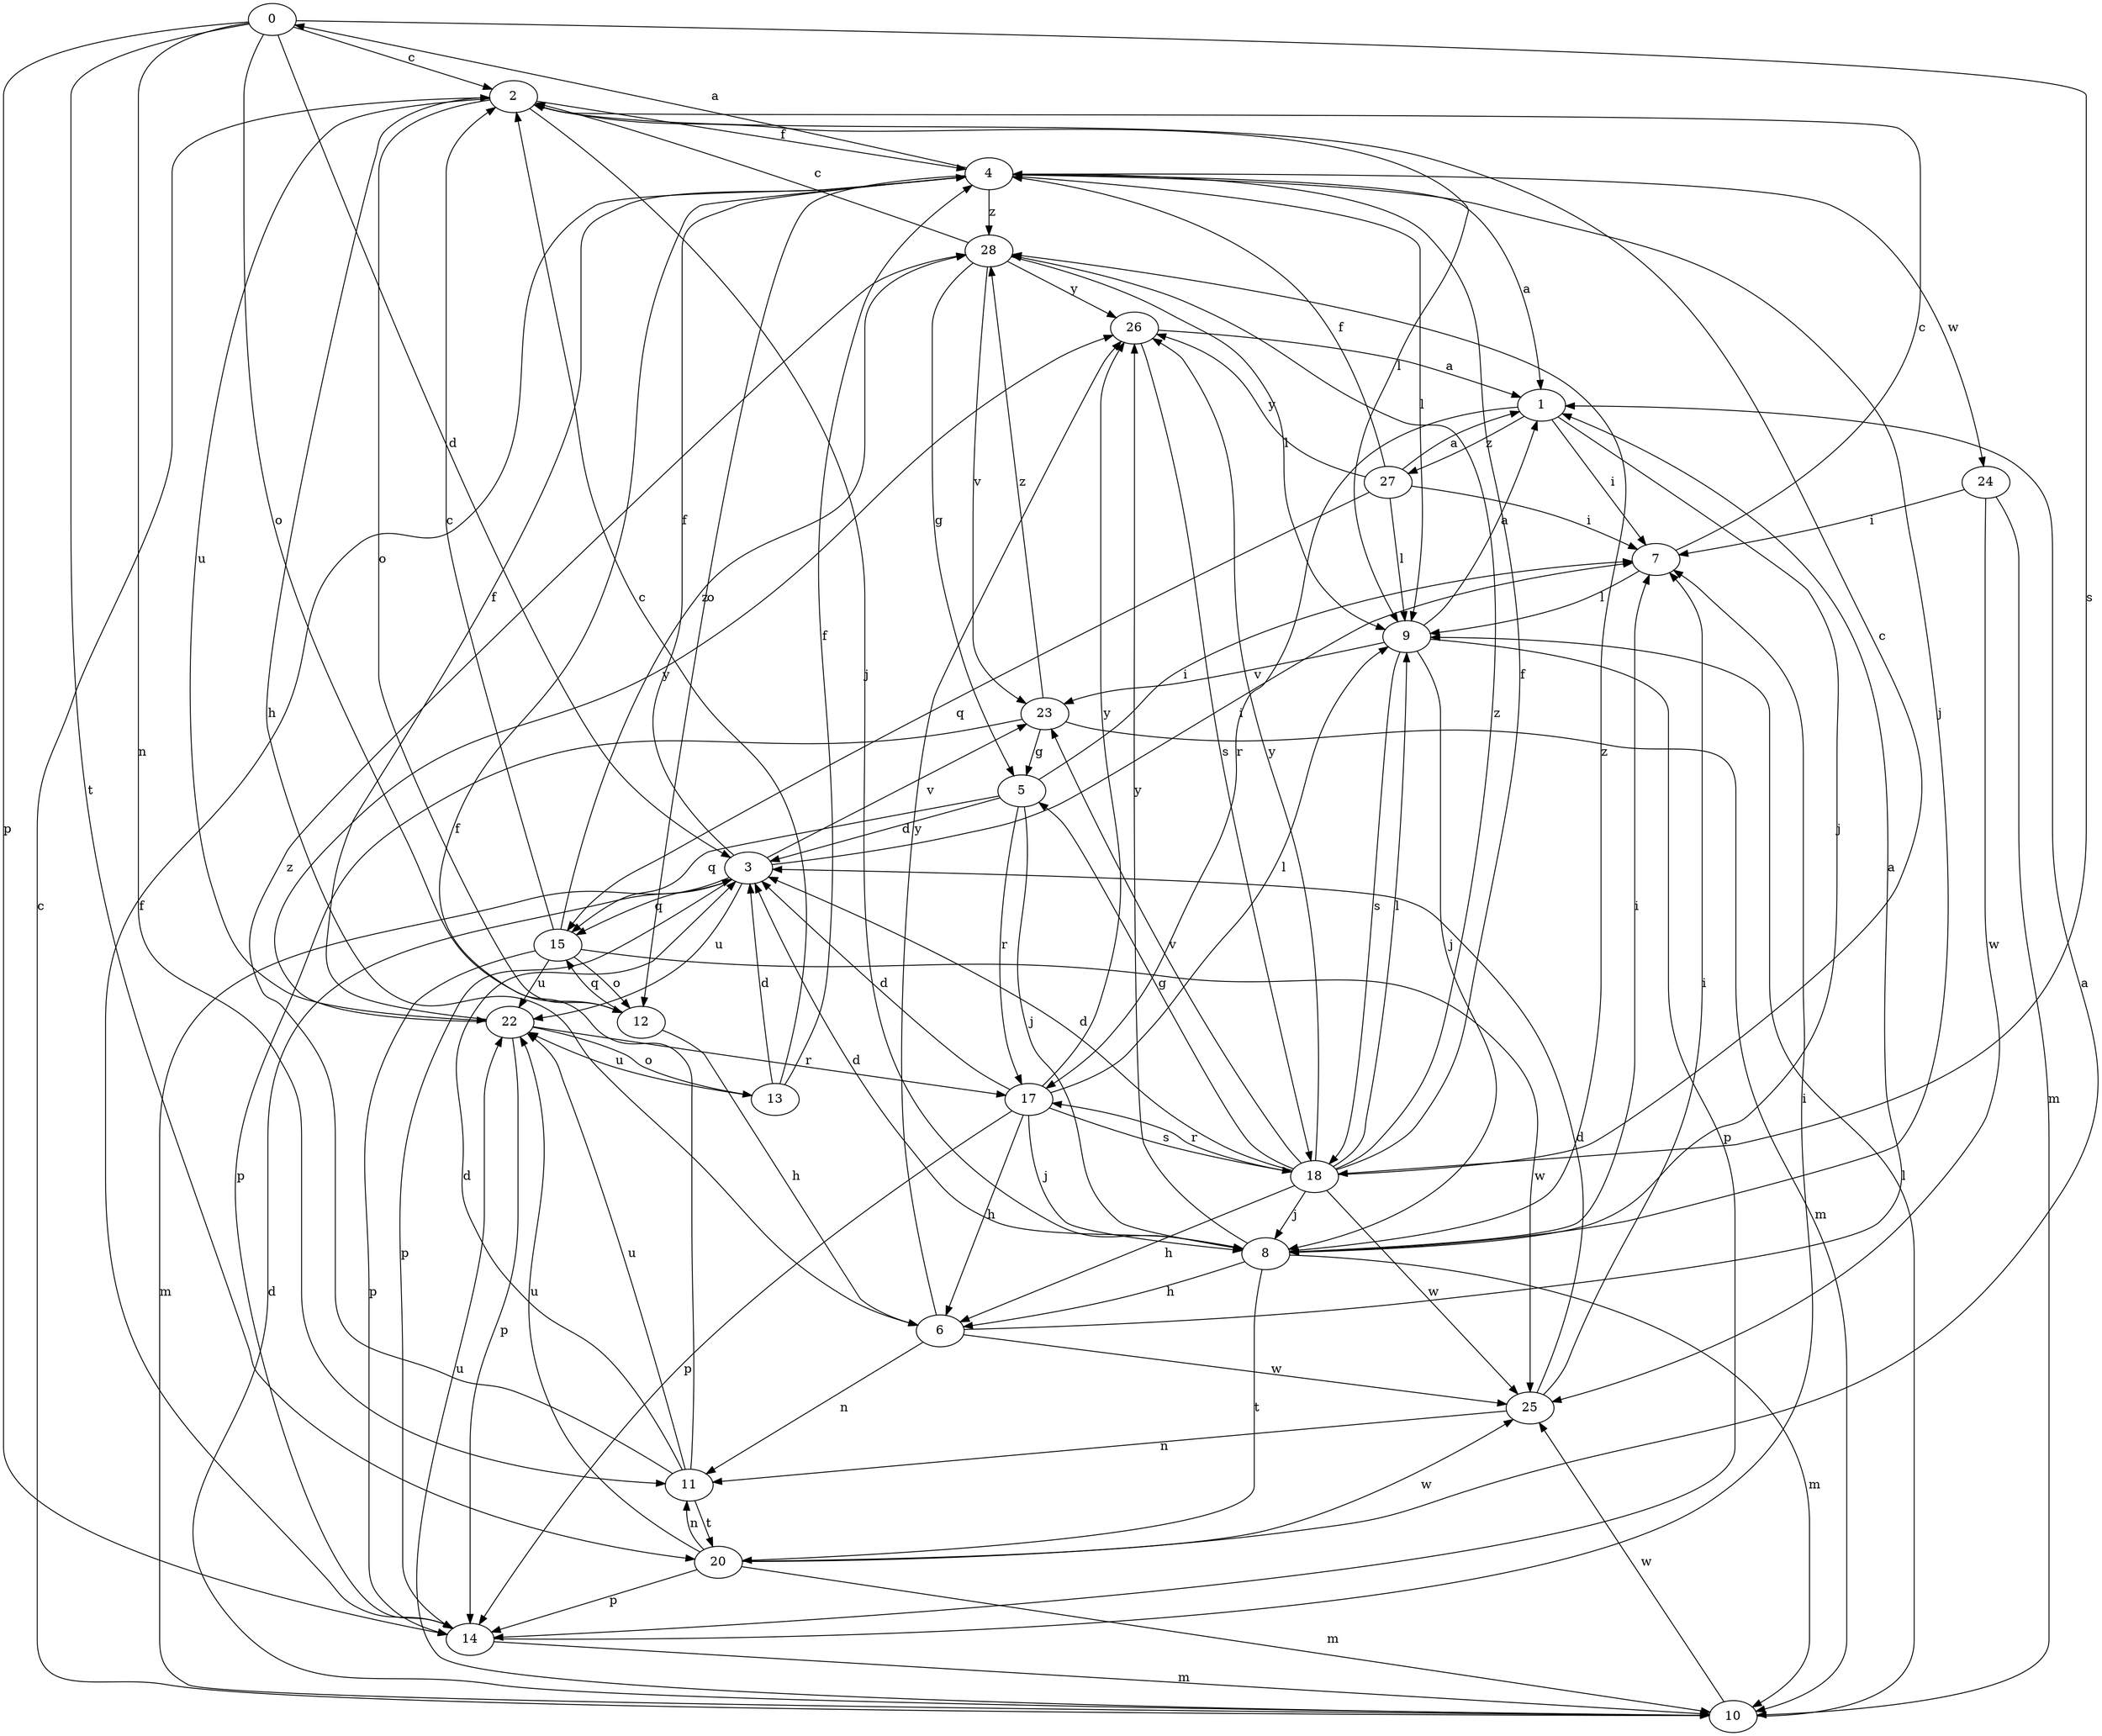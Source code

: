 strict digraph  {
0;
1;
2;
3;
4;
5;
6;
7;
8;
9;
10;
11;
12;
13;
14;
15;
17;
18;
20;
22;
23;
24;
25;
26;
27;
28;
0 -> 2  [label=c];
0 -> 3  [label=d];
0 -> 11  [label=n];
0 -> 12  [label=o];
0 -> 14  [label=p];
0 -> 18  [label=s];
0 -> 20  [label=t];
1 -> 7  [label=i];
1 -> 8  [label=j];
1 -> 17  [label=r];
1 -> 27  [label=z];
2 -> 4  [label=f];
2 -> 6  [label=h];
2 -> 8  [label=j];
2 -> 9  [label=l];
2 -> 12  [label=o];
2 -> 22  [label=u];
3 -> 4  [label=f];
3 -> 7  [label=i];
3 -> 10  [label=m];
3 -> 14  [label=p];
3 -> 15  [label=q];
3 -> 22  [label=u];
3 -> 23  [label=v];
4 -> 0  [label=a];
4 -> 1  [label=a];
4 -> 8  [label=j];
4 -> 9  [label=l];
4 -> 12  [label=o];
4 -> 24  [label=w];
4 -> 28  [label=z];
5 -> 3  [label=d];
5 -> 7  [label=i];
5 -> 8  [label=j];
5 -> 15  [label=q];
5 -> 17  [label=r];
6 -> 1  [label=a];
6 -> 11  [label=n];
6 -> 25  [label=w];
6 -> 26  [label=y];
7 -> 2  [label=c];
7 -> 9  [label=l];
8 -> 3  [label=d];
8 -> 6  [label=h];
8 -> 7  [label=i];
8 -> 10  [label=m];
8 -> 20  [label=t];
8 -> 26  [label=y];
8 -> 28  [label=z];
9 -> 1  [label=a];
9 -> 8  [label=j];
9 -> 14  [label=p];
9 -> 18  [label=s];
9 -> 23  [label=v];
10 -> 2  [label=c];
10 -> 3  [label=d];
10 -> 9  [label=l];
10 -> 22  [label=u];
10 -> 25  [label=w];
11 -> 3  [label=d];
11 -> 4  [label=f];
11 -> 20  [label=t];
11 -> 22  [label=u];
11 -> 28  [label=z];
12 -> 6  [label=h];
12 -> 15  [label=q];
13 -> 2  [label=c];
13 -> 3  [label=d];
13 -> 4  [label=f];
13 -> 22  [label=u];
14 -> 4  [label=f];
14 -> 7  [label=i];
14 -> 10  [label=m];
15 -> 2  [label=c];
15 -> 12  [label=o];
15 -> 14  [label=p];
15 -> 22  [label=u];
15 -> 25  [label=w];
15 -> 28  [label=z];
17 -> 3  [label=d];
17 -> 6  [label=h];
17 -> 8  [label=j];
17 -> 9  [label=l];
17 -> 14  [label=p];
17 -> 18  [label=s];
17 -> 26  [label=y];
18 -> 2  [label=c];
18 -> 3  [label=d];
18 -> 4  [label=f];
18 -> 5  [label=g];
18 -> 6  [label=h];
18 -> 8  [label=j];
18 -> 9  [label=l];
18 -> 17  [label=r];
18 -> 23  [label=v];
18 -> 25  [label=w];
18 -> 26  [label=y];
18 -> 28  [label=z];
20 -> 1  [label=a];
20 -> 10  [label=m];
20 -> 11  [label=n];
20 -> 14  [label=p];
20 -> 22  [label=u];
20 -> 25  [label=w];
22 -> 4  [label=f];
22 -> 13  [label=o];
22 -> 14  [label=p];
22 -> 17  [label=r];
22 -> 26  [label=y];
23 -> 5  [label=g];
23 -> 10  [label=m];
23 -> 14  [label=p];
23 -> 28  [label=z];
24 -> 7  [label=i];
24 -> 10  [label=m];
24 -> 25  [label=w];
25 -> 3  [label=d];
25 -> 7  [label=i];
25 -> 11  [label=n];
26 -> 1  [label=a];
26 -> 18  [label=s];
27 -> 1  [label=a];
27 -> 4  [label=f];
27 -> 7  [label=i];
27 -> 9  [label=l];
27 -> 15  [label=q];
27 -> 26  [label=y];
28 -> 2  [label=c];
28 -> 5  [label=g];
28 -> 9  [label=l];
28 -> 23  [label=v];
28 -> 26  [label=y];
}
